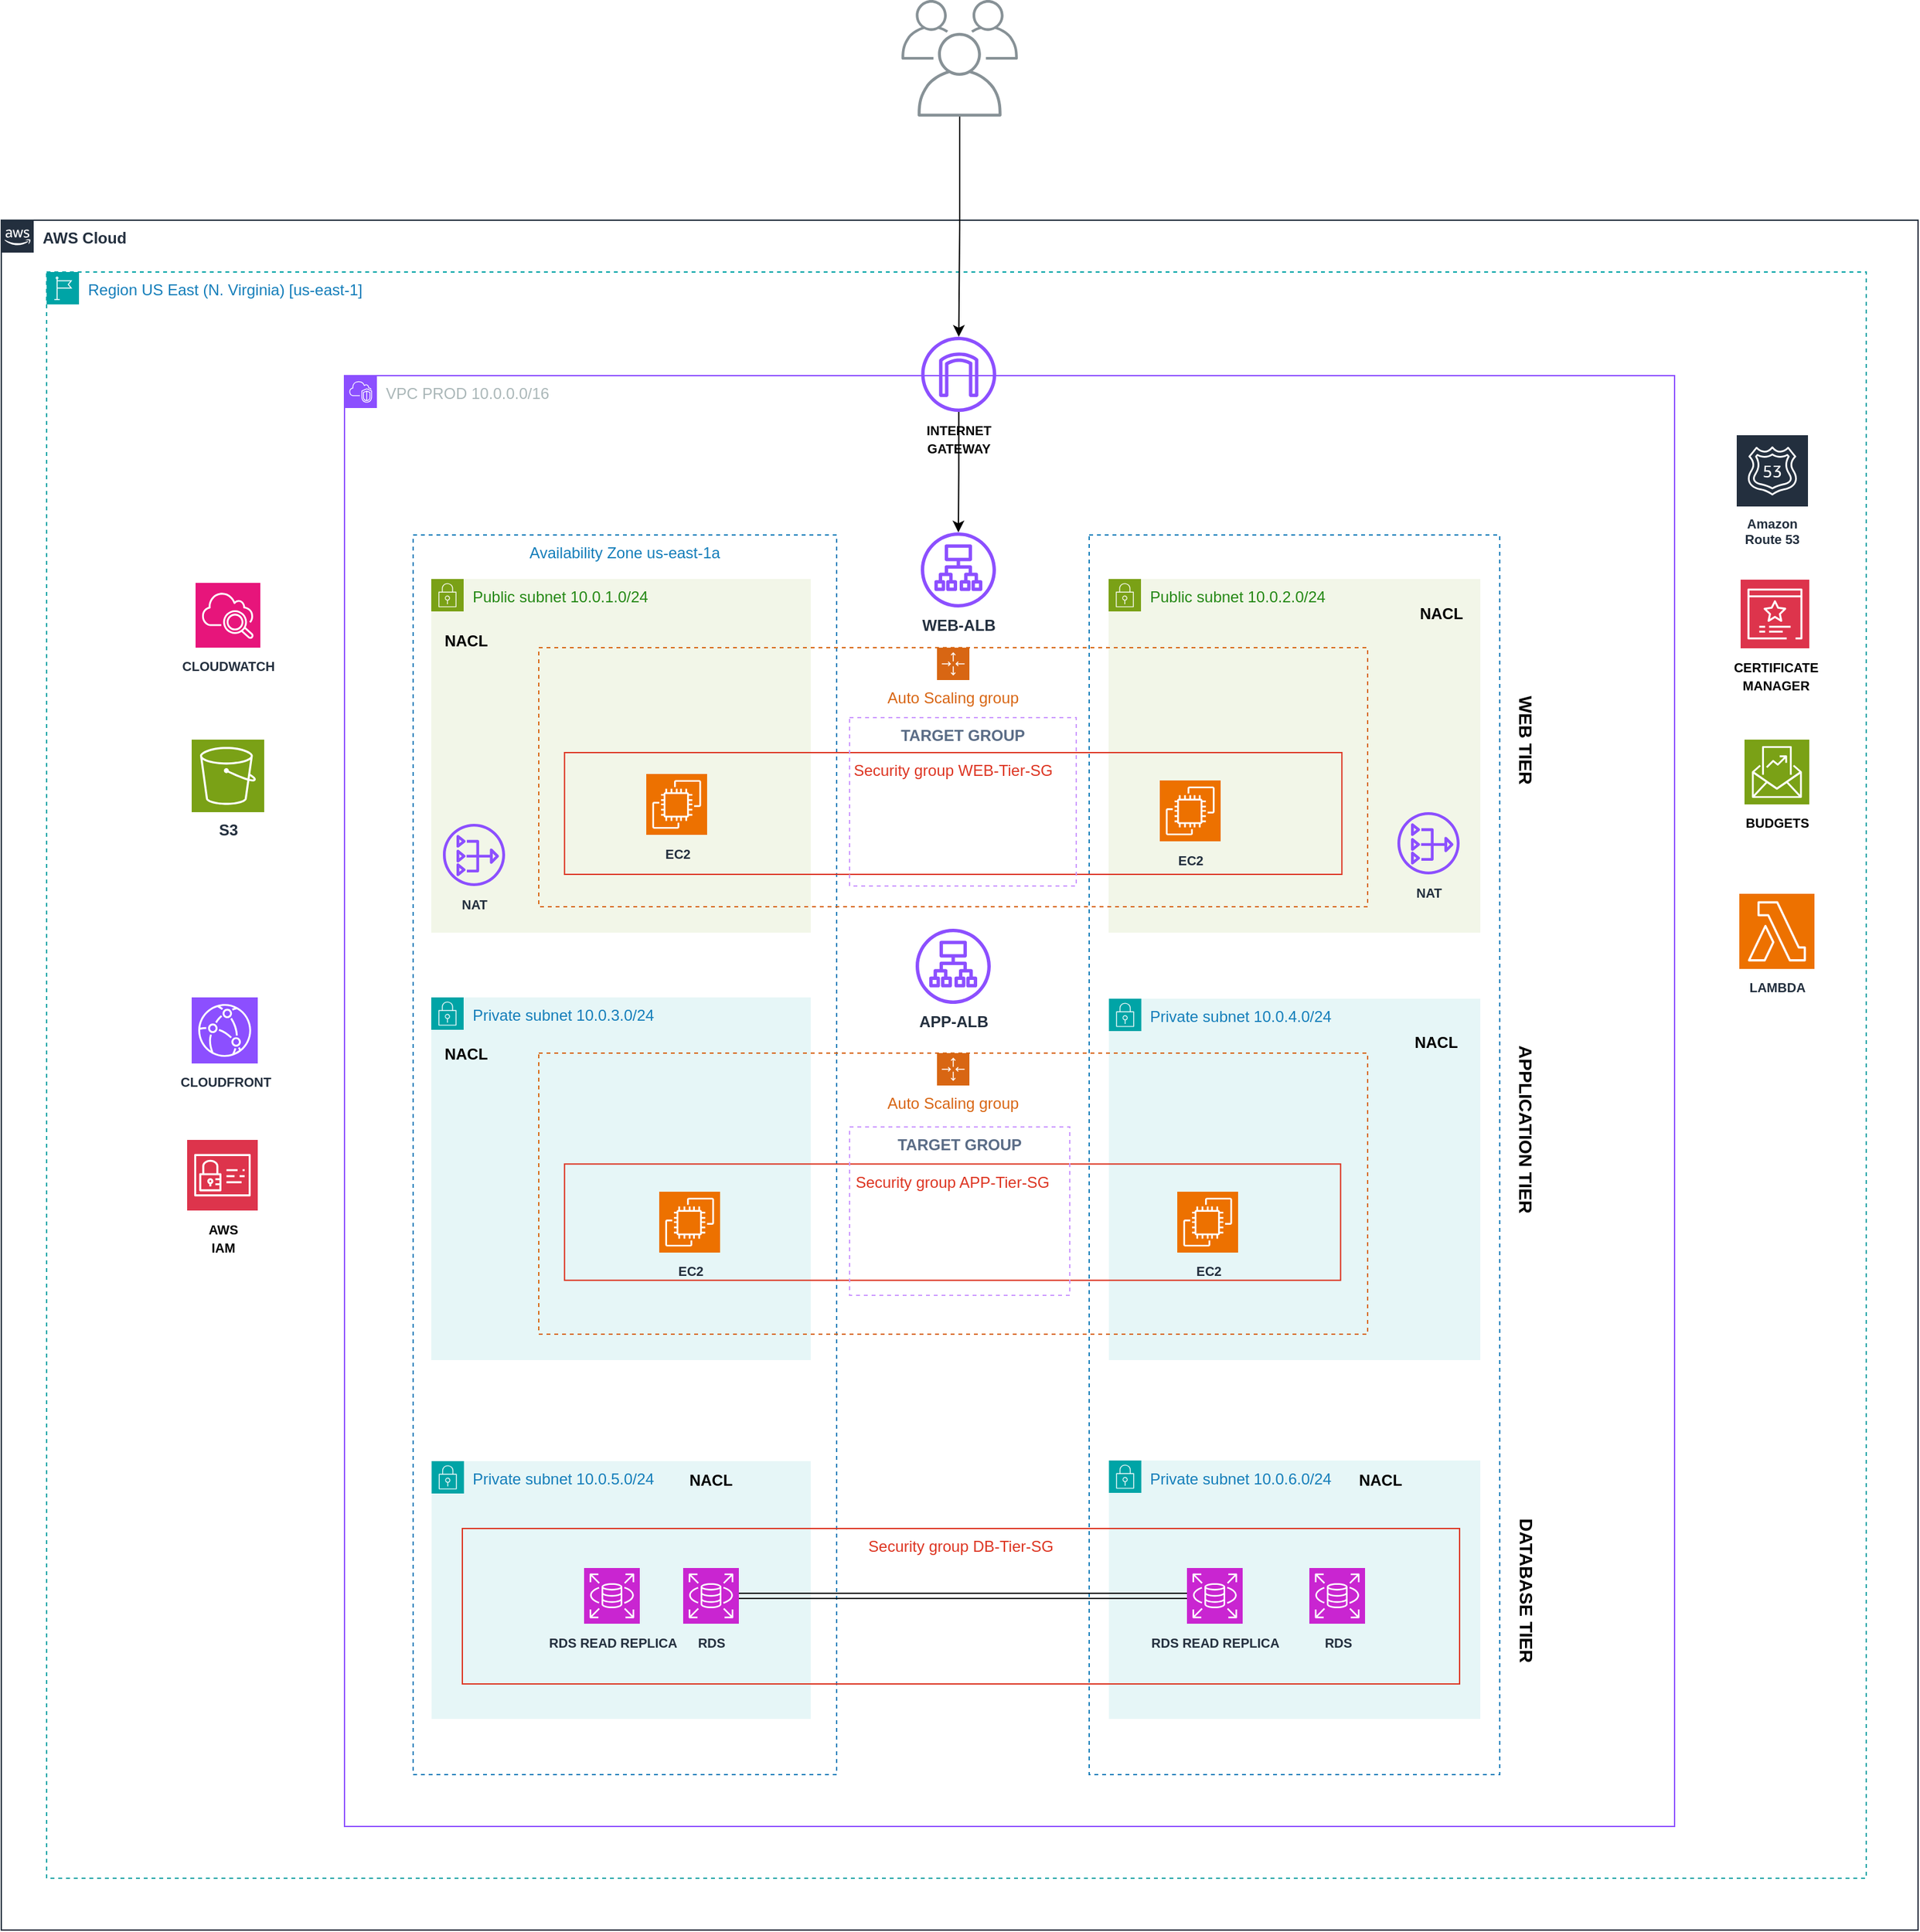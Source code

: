 <mxfile version="24.7.17">
  <diagram name="Página-1" id="zIrXhcPa_6RVVhEnYqjO">
    <mxGraphModel grid="1" page="1" gridSize="10" guides="1" tooltips="1" connect="1" arrows="1" fold="1" pageScale="1" pageWidth="827" pageHeight="1169" math="0" shadow="0">
      <root>
        <mxCell id="0" />
        <mxCell id="1" parent="0" />
        <mxCell id="IYdfTkO1_yGu84r4tvZo-28" value="AWS Cloud" style="points=[[0,0],[0.25,0],[0.5,0],[0.75,0],[1,0],[1,0.25],[1,0.5],[1,0.75],[1,1],[0.75,1],[0.5,1],[0.25,1],[0,1],[0,0.75],[0,0.5],[0,0.25]];outlineConnect=0;gradientColor=none;html=1;whiteSpace=wrap;fontSize=12;fontStyle=1;container=1;pointerEvents=0;collapsible=0;recursiveResize=0;shape=mxgraph.aws4.group;grIcon=mxgraph.aws4.group_aws_cloud_alt;strokeColor=#232F3E;fillColor=none;verticalAlign=top;align=left;spacingLeft=30;fontColor=#232F3E;dashed=0;" vertex="1" parent="1">
          <mxGeometry x="-1560" y="1410" width="1480" height="1320" as="geometry" />
        </mxCell>
        <mxCell id="IYdfTkO1_yGu84r4tvZo-29" value="Region US East (N. Virginia) [us-east-1]" style="points=[[0,0],[0.25,0],[0.5,0],[0.75,0],[1,0],[1,0.25],[1,0.5],[1,0.75],[1,1],[0.75,1],[0.5,1],[0.25,1],[0,1],[0,0.75],[0,0.5],[0,0.25]];outlineConnect=0;gradientColor=none;html=1;whiteSpace=wrap;fontSize=12;fontStyle=0;container=1;pointerEvents=0;collapsible=0;recursiveResize=0;shape=mxgraph.aws4.group;grIcon=mxgraph.aws4.group_region;strokeColor=#00A4A6;fillColor=none;verticalAlign=top;align=left;spacingLeft=30;fontColor=#147EBA;dashed=1;" vertex="1" parent="IYdfTkO1_yGu84r4tvZo-28">
          <mxGeometry x="35" y="40" width="1405" height="1240" as="geometry" />
        </mxCell>
        <mxCell id="IYdfTkO1_yGu84r4tvZo-30" value="VPC PROD 10.0.0.0/16" style="points=[[0,0],[0.25,0],[0.5,0],[0.75,0],[1,0],[1,0.25],[1,0.5],[1,0.75],[1,1],[0.75,1],[0.5,1],[0.25,1],[0,1],[0,0.75],[0,0.5],[0,0.25]];outlineConnect=0;gradientColor=none;html=1;whiteSpace=wrap;fontSize=12;fontStyle=0;container=1;pointerEvents=0;collapsible=0;recursiveResize=0;shape=mxgraph.aws4.group;grIcon=mxgraph.aws4.group_vpc2;strokeColor=#8C4FFF;fillColor=none;verticalAlign=top;align=left;spacingLeft=30;fontColor=#AAB7B8;dashed=0;" vertex="1" parent="IYdfTkO1_yGu84r4tvZo-29">
          <mxGeometry x="230" y="80" width="1027" height="1120" as="geometry" />
        </mxCell>
        <mxCell id="IYdfTkO1_yGu84r4tvZo-31" value="Availability Zone us-east-1a" style="fillColor=none;strokeColor=#147EBA;dashed=1;verticalAlign=top;fontStyle=0;fontColor=#147EBA;whiteSpace=wrap;html=1;" vertex="1" parent="IYdfTkO1_yGu84r4tvZo-30">
          <mxGeometry x="53" y="123" width="327" height="957" as="geometry" />
        </mxCell>
        <mxCell id="IYdfTkO1_yGu84r4tvZo-32" value="Public subnet 10.0.1.0/24" style="points=[[0,0],[0.25,0],[0.5,0],[0.75,0],[1,0],[1,0.25],[1,0.5],[1,0.75],[1,1],[0.75,1],[0.5,1],[0.25,1],[0,1],[0,0.75],[0,0.5],[0,0.25]];outlineConnect=0;gradientColor=none;html=1;whiteSpace=wrap;fontSize=12;fontStyle=0;container=1;pointerEvents=0;collapsible=0;recursiveResize=0;shape=mxgraph.aws4.group;grIcon=mxgraph.aws4.group_security_group;grStroke=0;strokeColor=#7AA116;fillColor=#F2F6E8;verticalAlign=top;align=left;spacingLeft=30;fontColor=#248814;dashed=0;" vertex="1" parent="IYdfTkO1_yGu84r4tvZo-30">
          <mxGeometry x="67" y="157" width="293" height="273" as="geometry" />
        </mxCell>
        <mxCell id="IYdfTkO1_yGu84r4tvZo-36" value="Private subnet 10.0.3.0/24" style="points=[[0,0],[0.25,0],[0.5,0],[0.75,0],[1,0],[1,0.25],[1,0.5],[1,0.75],[1,1],[0.75,1],[0.5,1],[0.25,1],[0,1],[0,0.75],[0,0.5],[0,0.25]];outlineConnect=0;gradientColor=none;html=1;whiteSpace=wrap;fontSize=12;fontStyle=0;container=1;pointerEvents=0;collapsible=0;recursiveResize=0;shape=mxgraph.aws4.group;grIcon=mxgraph.aws4.group_security_group;grStroke=0;strokeColor=#00A4A6;fillColor=#E6F6F7;verticalAlign=top;align=left;spacingLeft=30;fontColor=#147EBA;dashed=0;" vertex="1" parent="IYdfTkO1_yGu84r4tvZo-30">
          <mxGeometry x="67" y="480" width="293" height="280" as="geometry" />
        </mxCell>
        <mxCell id="IYdfTkO1_yGu84r4tvZo-47" value="Private subnet 10.0.5.0/24" style="points=[[0,0],[0.25,0],[0.5,0],[0.75,0],[1,0],[1,0.25],[1,0.5],[1,0.75],[1,1],[0.75,1],[0.5,1],[0.25,1],[0,1],[0,0.75],[0,0.5],[0,0.25]];outlineConnect=0;gradientColor=none;html=1;whiteSpace=wrap;fontSize=12;fontStyle=0;container=1;pointerEvents=0;collapsible=0;recursiveResize=0;shape=mxgraph.aws4.group;grIcon=mxgraph.aws4.group_security_group;grStroke=0;strokeColor=#00A4A6;fillColor=#E6F6F7;verticalAlign=top;align=left;spacingLeft=30;fontColor=#147EBA;dashed=0;" vertex="1" parent="IYdfTkO1_yGu84r4tvZo-30">
          <mxGeometry x="67.25" y="838" width="292.75" height="199" as="geometry" />
        </mxCell>
        <mxCell id="IYdfTkO1_yGu84r4tvZo-48" value="&lt;b&gt;&lt;font style=&quot;font-size: 10px;&quot;&gt;RDS&lt;/font&gt;&lt;/b&gt;" style="sketch=0;points=[[0,0,0],[0.25,0,0],[0.5,0,0],[0.75,0,0],[1,0,0],[0,1,0],[0.25,1,0],[0.5,1,0],[0.75,1,0],[1,1,0],[0,0.25,0],[0,0.5,0],[0,0.75,0],[1,0.25,0],[1,0.5,0],[1,0.75,0]];outlineConnect=0;fontColor=#232F3E;fillColor=#C925D1;strokeColor=#ffffff;dashed=0;verticalLabelPosition=bottom;verticalAlign=top;align=center;html=1;fontSize=12;fontStyle=0;aspect=fixed;shape=mxgraph.aws4.resourceIcon;resIcon=mxgraph.aws4.rds;" vertex="1" parent="IYdfTkO1_yGu84r4tvZo-47">
          <mxGeometry x="194.25" y="82.5" width="43" height="43" as="geometry" />
        </mxCell>
        <mxCell id="IYdfTkO1_yGu84r4tvZo-66" value="&lt;span style=&quot;color: rgba(0, 0, 0, 0); font-family: monospace; font-size: 0px; text-align: start; text-wrap: nowrap;&quot;&gt;%3CmxGraphModel%3E%3Croot%3E%3CmxCell%20id%3D%220%22%2F%3E%3CmxCell%20id%3D%221%22%20parent%3D%220%22%2F%3E%3CmxCell%20id%3D%222%22%20value%3D%22%26lt%3Bb%26gt%3B%26lt%3Bfont%20style%3D%26quot%3Bfont-size%3A%2010px%3B%26quot%3B%26gt%3BEC2%26lt%3B%2Ffont%26gt%3B%26lt%3B%2Fb%26gt%3B%22%20style%3D%22sketch%3D0%3Bpoints%3D%5B%5B0%2C0%2C0%5D%2C%5B0.25%2C0%2C0%5D%2C%5B0.5%2C0%2C0%5D%2C%5B0.75%2C0%2C0%5D%2C%5B1%2C0%2C0%5D%2C%5B0%2C1%2C0%5D%2C%5B0.25%2C1%2C0%5D%2C%5B0.5%2C1%2C0%5D%2C%5B0.75%2C1%2C0%5D%2C%5B1%2C1%2C0%5D%2C%5B0%2C0.25%2C0%5D%2C%5B0%2C0.5%2C0%5D%2C%5B0%2C0.75%2C0%5D%2C%5B1%2C0.25%2C0%5D%2C%5B1%2C0.5%2C0%5D%2C%5B1%2C0.75%2C0%5D%5D%3BoutlineConnect%3D0%3BfontColor%3D%23232F3E%3BfillColor%3D%23ED7100%3BstrokeColor%3D%23ffffff%3Bdashed%3D0%3BverticalLabelPosition%3Dbottom%3BverticalAlign%3Dtop%3Balign%3Dcenter%3Bhtml%3D1%3BfontSize%3D12%3BfontStyle%3D0%3Baspect%3Dfixed%3Bshape%3Dmxgraph.aws4.resourceIcon%3BresIcon%3Dmxgraph.aws4.ec2%3B%22%20vertex%3D%221%22%20parent%3D%221%22%3E%3CmxGeometry%20x%3D%22-1090%22%20y%3D%221915.5%22%20width%3D%2247%22%20height%3D%2247%22%20as%3D%22geometry%22%2F%3E%3C%2FmxCell%3E%3C%2Froot%3E%3C%2FmxGraphModel%3E&lt;/span&gt;" style="fillColor=none;strokeColor=#147EBA;dashed=1;verticalAlign=top;fontStyle=0;fontColor=#147EBA;whiteSpace=wrap;html=1;" vertex="1" parent="IYdfTkO1_yGu84r4tvZo-30">
          <mxGeometry x="575" y="123" width="317" height="957" as="geometry" />
        </mxCell>
        <mxCell id="IYdfTkO1_yGu84r4tvZo-68" value="Public subnet 10.0.2.0/24" style="points=[[0,0],[0.25,0],[0.5,0],[0.75,0],[1,0],[1,0.25],[1,0.5],[1,0.75],[1,1],[0.75,1],[0.5,1],[0.25,1],[0,1],[0,0.75],[0,0.5],[0,0.25]];outlineConnect=0;gradientColor=none;html=1;whiteSpace=wrap;fontSize=12;fontStyle=0;container=1;pointerEvents=0;collapsible=0;recursiveResize=0;shape=mxgraph.aws4.group;grIcon=mxgraph.aws4.group_security_group;grStroke=0;strokeColor=#7AA116;fillColor=#F2F6E8;verticalAlign=top;align=left;spacingLeft=30;fontColor=#248814;dashed=0;" vertex="1" parent="IYdfTkO1_yGu84r4tvZo-30">
          <mxGeometry x="590" y="157" width="287" height="273" as="geometry" />
        </mxCell>
        <mxCell id="IYdfTkO1_yGu84r4tvZo-83" value="&lt;b&gt;&lt;font style=&quot;font-size: 10px;&quot;&gt;EC2&lt;/font&gt;&lt;/b&gt;" style="sketch=0;points=[[0,0,0],[0.25,0,0],[0.5,0,0],[0.75,0,0],[1,0,0],[0,1,0],[0.25,1,0],[0.5,1,0],[0.75,1,0],[1,1,0],[0,0.25,0],[0,0.5,0],[0,0.75,0],[1,0.25,0],[1,0.5,0],[1,0.75,0]];outlineConnect=0;fontColor=#232F3E;fillColor=#ED7100;strokeColor=#ffffff;dashed=0;verticalLabelPosition=bottom;verticalAlign=top;align=center;html=1;fontSize=12;fontStyle=0;aspect=fixed;shape=mxgraph.aws4.resourceIcon;resIcon=mxgraph.aws4.ec2;" vertex="1" parent="IYdfTkO1_yGu84r4tvZo-68">
          <mxGeometry x="39.5" y="155.5" width="47" height="47" as="geometry" />
        </mxCell>
        <mxCell id="IYdfTkO1_yGu84r4tvZo-85" value="Amazon Route 53" style="sketch=0;outlineConnect=0;fontColor=#232F3E;gradientColor=none;strokeColor=#ffffff;fillColor=#232F3E;dashed=0;verticalLabelPosition=middle;verticalAlign=bottom;align=center;html=1;whiteSpace=wrap;fontSize=10;fontStyle=1;spacing=3;shape=mxgraph.aws4.productIcon;prIcon=mxgraph.aws4.route_53;" vertex="1" parent="IYdfTkO1_yGu84r4tvZo-30">
          <mxGeometry x="1074" y="45" width="57" height="91" as="geometry" />
        </mxCell>
        <mxCell id="IYdfTkO1_yGu84r4tvZo-90" value="&lt;b style=&quot;color: rgb(0, 0, 0); font-size: 10px; text-wrap: wrap;&quot;&gt;CERTIFICATE MANAGER&lt;/b&gt;" style="sketch=0;points=[[0,0,0],[0.25,0,0],[0.5,0,0],[0.75,0,0],[1,0,0],[0,1,0],[0.25,1,0],[0.5,1,0],[0.75,1,0],[1,1,0],[0,0.25,0],[0,0.5,0],[0,0.75,0],[1,0.25,0],[1,0.5,0],[1,0.75,0]];outlineConnect=0;fontColor=#232F3E;fillColor=#DD344C;strokeColor=#ffffff;dashed=0;verticalLabelPosition=bottom;verticalAlign=top;align=center;html=1;fontSize=12;fontStyle=0;aspect=fixed;shape=mxgraph.aws4.resourceIcon;resIcon=mxgraph.aws4.certificate_manager_3;" vertex="1" parent="IYdfTkO1_yGu84r4tvZo-30">
          <mxGeometry x="1078" y="157.5" width="53" height="53" as="geometry" />
        </mxCell>
        <mxCell id="IYdfTkO1_yGu84r4tvZo-92" value="Private subnet 10.0.4.0/24" style="points=[[0,0],[0.25,0],[0.5,0],[0.75,0],[1,0],[1,0.25],[1,0.5],[1,0.75],[1,1],[0.75,1],[0.5,1],[0.25,1],[0,1],[0,0.75],[0,0.5],[0,0.25]];outlineConnect=0;gradientColor=none;html=1;whiteSpace=wrap;fontSize=12;fontStyle=0;container=1;pointerEvents=0;collapsible=0;recursiveResize=0;shape=mxgraph.aws4.group;grIcon=mxgraph.aws4.group_security_group;grStroke=0;strokeColor=#00A4A6;fillColor=#E6F6F7;verticalAlign=top;align=left;spacingLeft=30;fontColor=#147EBA;dashed=0;" vertex="1" parent="IYdfTkO1_yGu84r4tvZo-30">
          <mxGeometry x="590.25" y="481" width="286.75" height="279" as="geometry" />
        </mxCell>
        <mxCell id="IYdfTkO1_yGu84r4tvZo-95" value="Private subnet 10.0.6.0/24" style="points=[[0,0],[0.25,0],[0.5,0],[0.75,0],[1,0],[1,0.25],[1,0.5],[1,0.75],[1,1],[0.75,1],[0.5,1],[0.25,1],[0,1],[0,0.75],[0,0.5],[0,0.25]];outlineConnect=0;gradientColor=none;html=1;whiteSpace=wrap;fontSize=12;fontStyle=0;container=1;pointerEvents=0;collapsible=0;recursiveResize=0;shape=mxgraph.aws4.group;grIcon=mxgraph.aws4.group_security_group;grStroke=0;strokeColor=#00A4A6;fillColor=#E6F6F7;verticalAlign=top;align=left;spacingLeft=30;fontColor=#147EBA;dashed=0;" vertex="1" parent="IYdfTkO1_yGu84r4tvZo-30">
          <mxGeometry x="590.25" y="837.5" width="286.75" height="199.5" as="geometry" />
        </mxCell>
        <mxCell id="IYdfTkO1_yGu84r4tvZo-128" value="&lt;b&gt;&lt;font style=&quot;font-size: 10px;&quot;&gt;RDS&lt;/font&gt;&lt;/b&gt;" style="sketch=0;points=[[0,0,0],[0.25,0,0],[0.5,0,0],[0.75,0,0],[1,0,0],[0,1,0],[0.25,1,0],[0.5,1,0],[0.75,1,0],[1,1,0],[0,0.25,0],[0,0.5,0],[0,0.75,0],[1,0.25,0],[1,0.5,0],[1,0.75,0]];outlineConnect=0;fontColor=#232F3E;fillColor=#C925D1;strokeColor=#ffffff;dashed=0;verticalLabelPosition=bottom;verticalAlign=top;align=center;html=1;fontSize=12;fontStyle=0;aspect=fixed;shape=mxgraph.aws4.resourceIcon;resIcon=mxgraph.aws4.rds;" vertex="1" parent="IYdfTkO1_yGu84r4tvZo-95">
          <mxGeometry x="154.75" y="83" width="43" height="43" as="geometry" />
        </mxCell>
        <mxCell id="IYdfTkO1_yGu84r4tvZo-96" value="&lt;b&gt;&lt;font style=&quot;font-size: 10px;&quot;&gt;RDS READ REPLICA&lt;/font&gt;&lt;/b&gt;" style="sketch=0;points=[[0,0,0],[0.25,0,0],[0.5,0,0],[0.75,0,0],[1,0,0],[0,1,0],[0.25,1,0],[0.5,1,0],[0.75,1,0],[1,1,0],[0,0.25,0],[0,0.5,0],[0,0.75,0],[1,0.25,0],[1,0.5,0],[1,0.75,0]];outlineConnect=0;fontColor=#232F3E;fillColor=#C925D1;strokeColor=#ffffff;dashed=0;verticalLabelPosition=bottom;verticalAlign=top;align=center;html=1;fontSize=12;fontStyle=0;aspect=fixed;shape=mxgraph.aws4.resourceIcon;resIcon=mxgraph.aws4.rds;" vertex="1" parent="IYdfTkO1_yGu84r4tvZo-95">
          <mxGeometry x="60.25" y="83" width="43" height="43" as="geometry" />
        </mxCell>
        <mxCell id="IYdfTkO1_yGu84r4tvZo-50" value="&lt;b&gt;&lt;font style=&quot;font-size: 10px;&quot;&gt;EC2&lt;/font&gt;&lt;/b&gt;" style="sketch=0;points=[[0,0,0],[0.25,0,0],[0.5,0,0],[0.75,0,0],[1,0,0],[0,1,0],[0.25,1,0],[0.5,1,0],[0.75,1,0],[1,1,0],[0,0.25,0],[0,0.5,0],[0,0.75,0],[1,0.25,0],[1,0.5,0],[1,0.75,0]];outlineConnect=0;fontColor=#232F3E;fillColor=#ED7100;strokeColor=#ffffff;dashed=0;verticalLabelPosition=bottom;verticalAlign=top;align=center;html=1;fontSize=12;fontStyle=0;aspect=fixed;shape=mxgraph.aws4.resourceIcon;resIcon=mxgraph.aws4.ec2;" vertex="1" parent="IYdfTkO1_yGu84r4tvZo-30">
          <mxGeometry x="233" y="307.5" width="47" height="47" as="geometry" />
        </mxCell>
        <mxCell id="IYdfTkO1_yGu84r4tvZo-100" value="Auto Scaling group" style="points=[[0,0],[0.25,0],[0.5,0],[0.75,0],[1,0],[1,0.25],[1,0.5],[1,0.75],[1,1],[0.75,1],[0.5,1],[0.25,1],[0,1],[0,0.75],[0,0.5],[0,0.25]];outlineConnect=0;gradientColor=none;html=1;whiteSpace=wrap;fontSize=12;fontStyle=0;container=1;pointerEvents=0;collapsible=0;recursiveResize=0;shape=mxgraph.aws4.groupCenter;grIcon=mxgraph.aws4.group_auto_scaling_group;grStroke=1;strokeColor=#D86613;fillColor=none;verticalAlign=top;align=center;fontColor=#D86613;dashed=1;spacingTop=25;" vertex="1" parent="IYdfTkO1_yGu84r4tvZo-30">
          <mxGeometry x="150" y="210" width="640" height="200" as="geometry" />
        </mxCell>
        <mxCell id="IYdfTkO1_yGu84r4tvZo-101" value="&lt;b&gt;&lt;font style=&quot;font-size: 14px;&quot;&gt;WEB TIER&lt;/font&gt;&lt;/b&gt;" style="text;html=1;align=center;verticalAlign=middle;whiteSpace=wrap;rounded=0;rotation=90;" vertex="1" parent="IYdfTkO1_yGu84r4tvZo-30">
          <mxGeometry x="855" y="264" width="115" height="35" as="geometry" />
        </mxCell>
        <mxCell id="IYdfTkO1_yGu84r4tvZo-102" value="&lt;span style=&quot;font-size: 14px;&quot;&gt;&lt;b&gt;APPLICATION TIER&lt;/b&gt;&lt;/span&gt;" style="text;html=1;align=center;verticalAlign=middle;whiteSpace=wrap;rounded=0;rotation=90;" vertex="1" parent="IYdfTkO1_yGu84r4tvZo-30">
          <mxGeometry x="837.5" y="564" width="150" height="35" as="geometry" />
        </mxCell>
        <mxCell id="IYdfTkO1_yGu84r4tvZo-103" value="&lt;span style=&quot;font-size: 14px;&quot;&gt;&lt;b&gt;DATABASE TIER&lt;/b&gt;&lt;/span&gt;" style="text;html=1;align=center;verticalAlign=middle;whiteSpace=wrap;rounded=0;rotation=90;" vertex="1" parent="IYdfTkO1_yGu84r4tvZo-30">
          <mxGeometry x="855" y="920.5" width="115" height="35" as="geometry" />
        </mxCell>
        <mxCell id="IYdfTkO1_yGu84r4tvZo-93" value="&lt;b&gt;&lt;font style=&quot;font-size: 10px;&quot;&gt;EC2&lt;/font&gt;&lt;/b&gt;" style="sketch=0;points=[[0,0,0],[0.25,0,0],[0.5,0,0],[0.75,0,0],[1,0,0],[0,1,0],[0.25,1,0],[0.5,1,0],[0.75,1,0],[1,1,0],[0,0.25,0],[0,0.5,0],[0,0.75,0],[1,0.25,0],[1,0.5,0],[1,0.75,0]];outlineConnect=0;fontColor=#232F3E;fillColor=#ED7100;strokeColor=#ffffff;dashed=0;verticalLabelPosition=bottom;verticalAlign=top;align=center;html=1;fontSize=12;fontStyle=0;aspect=fixed;shape=mxgraph.aws4.resourceIcon;resIcon=mxgraph.aws4.ec2;" vertex="1" parent="IYdfTkO1_yGu84r4tvZo-30">
          <mxGeometry x="643" y="630" width="47" height="47" as="geometry" />
        </mxCell>
        <mxCell id="IYdfTkO1_yGu84r4tvZo-112" style="edgeStyle=orthogonalEdgeStyle;rounded=0;orthogonalLoop=1;jettySize=auto;html=1;exitX=1;exitY=0.5;exitDx=0;exitDy=0;exitPerimeter=0;entryX=0;entryY=0.5;entryDx=0;entryDy=0;entryPerimeter=0;shape=link;" edge="1" parent="IYdfTkO1_yGu84r4tvZo-30" source="IYdfTkO1_yGu84r4tvZo-48" target="IYdfTkO1_yGu84r4tvZo-96">
          <mxGeometry relative="1" as="geometry" />
        </mxCell>
        <mxCell id="IYdfTkO1_yGu84r4tvZo-115" value="&lt;b&gt;NACL&lt;/b&gt;" style="text;html=1;align=center;verticalAlign=middle;whiteSpace=wrap;rounded=0;" vertex="1" parent="IYdfTkO1_yGu84r4tvZo-30">
          <mxGeometry x="64" y="190" width="60" height="30" as="geometry" />
        </mxCell>
        <mxCell id="IYdfTkO1_yGu84r4tvZo-113" value="&lt;b&gt;NACL&lt;/b&gt;" style="text;html=1;align=center;verticalAlign=middle;whiteSpace=wrap;rounded=0;" vertex="1" parent="IYdfTkO1_yGu84r4tvZo-30">
          <mxGeometry x="817" y="169" width="60" height="30" as="geometry" />
        </mxCell>
        <mxCell id="IYdfTkO1_yGu84r4tvZo-114" value="&lt;b&gt;NACL&lt;/b&gt;" style="text;html=1;align=center;verticalAlign=middle;whiteSpace=wrap;rounded=0;" vertex="1" parent="IYdfTkO1_yGu84r4tvZo-30">
          <mxGeometry x="64" y="509.25" width="60" height="30" as="geometry" />
        </mxCell>
        <mxCell id="IYdfTkO1_yGu84r4tvZo-116" value="&lt;b&gt;NACL&lt;/b&gt;" style="text;html=1;align=center;verticalAlign=middle;whiteSpace=wrap;rounded=0;" vertex="1" parent="IYdfTkO1_yGu84r4tvZo-30">
          <mxGeometry x="813" y="500" width="60" height="30" as="geometry" />
        </mxCell>
        <mxCell id="IYdfTkO1_yGu84r4tvZo-118" value="&lt;b&gt;NACL&lt;/b&gt;" style="text;html=1;align=center;verticalAlign=middle;whiteSpace=wrap;rounded=0;" vertex="1" parent="IYdfTkO1_yGu84r4tvZo-30">
          <mxGeometry x="253" y="838" width="60" height="30" as="geometry" />
        </mxCell>
        <mxCell id="IYdfTkO1_yGu84r4tvZo-117" value="&lt;b&gt;NACL&lt;/b&gt;" style="text;html=1;align=center;verticalAlign=middle;whiteSpace=wrap;rounded=0;" vertex="1" parent="IYdfTkO1_yGu84r4tvZo-30">
          <mxGeometry x="770" y="837.5" width="60" height="30" as="geometry" />
        </mxCell>
        <mxCell id="IYdfTkO1_yGu84r4tvZo-119" value="&lt;b&gt;&lt;font style=&quot;font-size: 10px;&quot;&gt;NAT&lt;/font&gt;&lt;/b&gt;" style="sketch=0;outlineConnect=0;fontColor=#232F3E;gradientColor=none;fillColor=#8C4FFF;strokeColor=none;dashed=0;verticalLabelPosition=bottom;verticalAlign=top;align=center;html=1;fontSize=12;fontStyle=0;aspect=fixed;pointerEvents=1;shape=mxgraph.aws4.nat_gateway;" vertex="1" parent="IYdfTkO1_yGu84r4tvZo-30">
          <mxGeometry x="76" y="346" width="48" height="48" as="geometry" />
        </mxCell>
        <mxCell id="IYdfTkO1_yGu84r4tvZo-120" value="&lt;b&gt;&lt;font style=&quot;font-size: 10px;&quot;&gt;NAT&lt;/font&gt;&lt;/b&gt;" style="sketch=0;outlineConnect=0;fontColor=#232F3E;gradientColor=none;fillColor=#8C4FFF;strokeColor=none;dashed=0;verticalLabelPosition=bottom;verticalAlign=top;align=center;html=1;fontSize=12;fontStyle=0;aspect=fixed;pointerEvents=1;shape=mxgraph.aws4.nat_gateway;" vertex="1" parent="IYdfTkO1_yGu84r4tvZo-30">
          <mxGeometry x="813" y="337" width="48" height="48" as="geometry" />
        </mxCell>
        <mxCell id="IYdfTkO1_yGu84r4tvZo-104" value="Security group WEB-Tier-SG" style="fillColor=none;strokeColor=#DD3522;verticalAlign=top;fontStyle=0;fontColor=#DD3522;whiteSpace=wrap;html=1;" vertex="1" parent="IYdfTkO1_yGu84r4tvZo-30">
          <mxGeometry x="169.88" y="291" width="600.25" height="94" as="geometry" />
        </mxCell>
        <mxCell id="IYdfTkO1_yGu84r4tvZo-121" value="&lt;b&gt;TARGET GROUP&lt;/b&gt;" style="fillColor=none;strokeColor=#CC99FF;dashed=1;verticalAlign=top;fontStyle=0;fontColor=#5A6C86;whiteSpace=wrap;html=1;" vertex="1" parent="IYdfTkO1_yGu84r4tvZo-30">
          <mxGeometry x="390" y="264" width="175" height="130" as="geometry" />
        </mxCell>
        <mxCell id="IYdfTkO1_yGu84r4tvZo-52" value="&lt;b&gt;&lt;font style=&quot;font-size: 10px;&quot;&gt;EC2&lt;/font&gt;&lt;/b&gt;" style="sketch=0;points=[[0,0,0],[0.25,0,0],[0.5,0,0],[0.75,0,0],[1,0,0],[0,1,0],[0.25,1,0],[0.5,1,0],[0.75,1,0],[1,1,0],[0,0.25,0],[0,0.5,0],[0,0.75,0],[1,0.25,0],[1,0.5,0],[1,0.75,0]];outlineConnect=0;fontColor=#232F3E;fillColor=#ED7100;strokeColor=#ffffff;dashed=0;verticalLabelPosition=bottom;verticalAlign=top;align=center;html=1;fontSize=12;fontStyle=0;aspect=fixed;shape=mxgraph.aws4.resourceIcon;resIcon=mxgraph.aws4.ec2;" vertex="1" parent="IYdfTkO1_yGu84r4tvZo-30">
          <mxGeometry x="243" y="630" width="47" height="47" as="geometry" />
        </mxCell>
        <mxCell id="IYdfTkO1_yGu84r4tvZo-99" value="Security group APP-Tier-SG" style="fillColor=none;strokeColor=#DD3522;verticalAlign=top;fontStyle=0;fontColor=#DD3522;whiteSpace=wrap;html=1;" vertex="1" parent="IYdfTkO1_yGu84r4tvZo-30">
          <mxGeometry x="169.88" y="608.63" width="599.25" height="89.75" as="geometry" />
        </mxCell>
        <mxCell id="IYdfTkO1_yGu84r4tvZo-122" value="&lt;b&gt;TARGET GROUP&lt;/b&gt;" style="fillColor=none;strokeColor=#CC99FF;dashed=1;verticalAlign=top;fontStyle=0;fontColor=#5A6C86;whiteSpace=wrap;html=1;" vertex="1" parent="IYdfTkO1_yGu84r4tvZo-30">
          <mxGeometry x="390" y="580" width="170" height="130" as="geometry" />
        </mxCell>
        <mxCell id="IYdfTkO1_yGu84r4tvZo-105" value="Auto Scaling group" style="points=[[0,0],[0.25,0],[0.5,0],[0.75,0],[1,0],[1,0.25],[1,0.5],[1,0.75],[1,1],[0.75,1],[0.5,1],[0.25,1],[0,1],[0,0.75],[0,0.5],[0,0.25]];outlineConnect=0;gradientColor=none;html=1;whiteSpace=wrap;fontSize=12;fontStyle=0;container=1;pointerEvents=0;collapsible=0;recursiveResize=0;shape=mxgraph.aws4.groupCenter;grIcon=mxgraph.aws4.group_auto_scaling_group;grStroke=1;strokeColor=#D86613;fillColor=none;verticalAlign=top;align=center;fontColor=#D86613;dashed=1;spacingTop=25;" vertex="1" parent="IYdfTkO1_yGu84r4tvZo-30">
          <mxGeometry x="150" y="523" width="640" height="217" as="geometry" />
        </mxCell>
        <mxCell id="IYdfTkO1_yGu84r4tvZo-125" value="&lt;b&gt;WEB-ALB&lt;/b&gt;" style="sketch=0;outlineConnect=0;fontColor=#232F3E;gradientColor=none;fillColor=#8C4FFF;strokeColor=none;dashed=0;verticalLabelPosition=bottom;verticalAlign=top;align=center;html=1;fontSize=12;fontStyle=0;aspect=fixed;pointerEvents=1;shape=mxgraph.aws4.application_load_balancer;" vertex="1" parent="IYdfTkO1_yGu84r4tvZo-30">
          <mxGeometry x="445" y="121" width="58" height="58" as="geometry" />
        </mxCell>
        <mxCell id="IYdfTkO1_yGu84r4tvZo-126" value="&lt;b&gt;APP-ALB&lt;/b&gt;" style="sketch=0;outlineConnect=0;fontColor=#232F3E;gradientColor=none;fillColor=#8C4FFF;strokeColor=none;dashed=0;verticalLabelPosition=bottom;verticalAlign=top;align=center;html=1;fontSize=12;fontStyle=0;aspect=fixed;pointerEvents=1;shape=mxgraph.aws4.application_load_balancer;" vertex="1" parent="IYdfTkO1_yGu84r4tvZo-30">
          <mxGeometry x="441" y="427" width="58" height="58" as="geometry" />
        </mxCell>
        <mxCell id="IYdfTkO1_yGu84r4tvZo-127" value="&lt;b&gt;&lt;font style=&quot;font-size: 10px;&quot;&gt;RDS READ REPLICA&lt;/font&gt;&lt;/b&gt;" style="sketch=0;points=[[0,0,0],[0.25,0,0],[0.5,0,0],[0.75,0,0],[1,0,0],[0,1,0],[0.25,1,0],[0.5,1,0],[0.75,1,0],[1,1,0],[0,0.25,0],[0,0.5,0],[0,0.75,0],[1,0.25,0],[1,0.5,0],[1,0.75,0]];outlineConnect=0;fontColor=#232F3E;fillColor=#C925D1;strokeColor=#ffffff;dashed=0;verticalLabelPosition=bottom;verticalAlign=top;align=center;html=1;fontSize=12;fontStyle=0;aspect=fixed;shape=mxgraph.aws4.resourceIcon;resIcon=mxgraph.aws4.rds;" vertex="1" parent="IYdfTkO1_yGu84r4tvZo-30">
          <mxGeometry x="185" y="920.5" width="43" height="43" as="geometry" />
        </mxCell>
        <mxCell id="IYdfTkO1_yGu84r4tvZo-106" value="Security group DB-Tier-SG" style="fillColor=none;strokeColor=#DD3522;verticalAlign=top;fontStyle=0;fontColor=#DD3522;whiteSpace=wrap;html=1;" vertex="1" parent="IYdfTkO1_yGu84r4tvZo-30">
          <mxGeometry x="91" y="890" width="770" height="120" as="geometry" />
        </mxCell>
        <mxCell id="IYdfTkO1_yGu84r4tvZo-129" value="" style="edgeStyle=orthogonalEdgeStyle;rounded=0;orthogonalLoop=1;jettySize=auto;html=1;" edge="1" parent="IYdfTkO1_yGu84r4tvZo-29" source="IYdfTkO1_yGu84r4tvZo-124" target="IYdfTkO1_yGu84r4tvZo-125">
          <mxGeometry relative="1" as="geometry" />
        </mxCell>
        <mxCell id="IYdfTkO1_yGu84r4tvZo-124" value="&lt;b style=&quot;color: rgb(0, 0, 0); text-wrap: wrap; font-size: 10px;&quot;&gt;INTERNET GATEWAY&lt;/b&gt;" style="sketch=0;outlineConnect=0;fontColor=#232F3E;gradientColor=none;fillColor=#8C4FFF;strokeColor=none;dashed=0;verticalLabelPosition=bottom;verticalAlign=top;align=center;html=1;fontSize=12;fontStyle=0;aspect=fixed;pointerEvents=1;shape=mxgraph.aws4.internet_gateway;" vertex="1" parent="IYdfTkO1_yGu84r4tvZo-29">
          <mxGeometry x="675.25" y="50" width="58" height="58" as="geometry" />
        </mxCell>
        <mxCell id="IYdfTkO1_yGu84r4tvZo-98" value="&lt;b&gt;&lt;font style=&quot;font-size: 10px;&quot;&gt;CLOUDWATCH&lt;/font&gt;&lt;/b&gt;" style="sketch=0;points=[[0,0,0],[0.25,0,0],[0.5,0,0],[0.75,0,0],[1,0,0],[0,1,0],[0.25,1,0],[0.5,1,0],[0.75,1,0],[1,1,0],[0,0.25,0],[0,0.5,0],[0,0.75,0],[1,0.25,0],[1,0.5,0],[1,0.75,0]];points=[[0,0,0],[0.25,0,0],[0.5,0,0],[0.75,0,0],[1,0,0],[0,1,0],[0.25,1,0],[0.5,1,0],[0.75,1,0],[1,1,0],[0,0.25,0],[0,0.5,0],[0,0.75,0],[1,0.25,0],[1,0.5,0],[1,0.75,0]];outlineConnect=0;fontColor=#232F3E;fillColor=#E7157B;strokeColor=#ffffff;dashed=0;verticalLabelPosition=bottom;verticalAlign=top;align=center;html=1;fontSize=12;fontStyle=0;aspect=fixed;shape=mxgraph.aws4.resourceIcon;resIcon=mxgraph.aws4.cloudwatch_2;" vertex="1" parent="IYdfTkO1_yGu84r4tvZo-29">
          <mxGeometry x="115" y="240" width="50" height="50" as="geometry" />
        </mxCell>
        <mxCell id="IYdfTkO1_yGu84r4tvZo-86" value="&lt;b&gt;S3&lt;/b&gt;" style="sketch=0;points=[[0,0,0],[0.25,0,0],[0.5,0,0],[0.75,0,0],[1,0,0],[0,1,0],[0.25,1,0],[0.5,1,0],[0.75,1,0],[1,1,0],[0,0.25,0],[0,0.5,0],[0,0.75,0],[1,0.25,0],[1,0.5,0],[1,0.75,0]];outlineConnect=0;fontColor=#232F3E;fillColor=#7AA116;strokeColor=#ffffff;dashed=0;verticalLabelPosition=bottom;verticalAlign=top;align=center;html=1;fontSize=12;fontStyle=0;aspect=fixed;shape=mxgraph.aws4.resourceIcon;resIcon=mxgraph.aws4.s3;" vertex="1" parent="IYdfTkO1_yGu84r4tvZo-29">
          <mxGeometry x="112" y="361" width="56" height="56" as="geometry" />
        </mxCell>
        <mxCell id="IYdfTkO1_yGu84r4tvZo-89" value="&lt;b&gt;&lt;font style=&quot;font-size: 10px;&quot;&gt;CLOUDFRONT&lt;/font&gt;&lt;/b&gt;" style="sketch=0;points=[[0,0,0],[0.25,0,0],[0.5,0,0],[0.75,0,0],[1,0,0],[0,1,0],[0.25,1,0],[0.5,1,0],[0.75,1,0],[1,1,0],[0,0.25,0],[0,0.5,0],[0,0.75,0],[1,0.25,0],[1,0.5,0],[1,0.75,0]];outlineConnect=0;fontColor=#232F3E;fillColor=#8C4FFF;strokeColor=#ffffff;dashed=0;verticalLabelPosition=bottom;verticalAlign=top;align=center;html=1;fontSize=12;fontStyle=0;aspect=fixed;shape=mxgraph.aws4.resourceIcon;resIcon=mxgraph.aws4.cloudfront;" vertex="1" parent="IYdfTkO1_yGu84r4tvZo-29">
          <mxGeometry x="112" y="560" width="51" height="51" as="geometry" />
        </mxCell>
        <mxCell id="IYdfTkO1_yGu84r4tvZo-87" value="&lt;b style=&quot;color: rgb(0, 0, 0); font-size: 10px; text-wrap: wrap;&quot;&gt;AWS IAM&lt;/b&gt;" style="sketch=0;points=[[0,0,0],[0.25,0,0],[0.5,0,0],[0.75,0,0],[1,0,0],[0,1,0],[0.25,1,0],[0.5,1,0],[0.75,1,0],[1,1,0],[0,0.25,0],[0,0.5,0],[0,0.75,0],[1,0.25,0],[1,0.5,0],[1,0.75,0]];outlineConnect=0;fontColor=#232F3E;fillColor=#DD344C;strokeColor=#ffffff;dashed=0;verticalLabelPosition=bottom;verticalAlign=top;align=center;html=1;fontSize=12;fontStyle=0;aspect=fixed;shape=mxgraph.aws4.resourceIcon;resIcon=mxgraph.aws4.identity_and_access_management;" vertex="1" parent="IYdfTkO1_yGu84r4tvZo-29">
          <mxGeometry x="108.5" y="670" width="54.5" height="54.5" as="geometry" />
        </mxCell>
        <mxCell id="IYdfTkO1_yGu84r4tvZo-88" value="&lt;b style=&quot;color: rgb(0, 0, 0); font-size: 10px; text-wrap: wrap;&quot;&gt;BUDGETS&lt;/b&gt;" style="sketch=0;points=[[0,0,0],[0.25,0,0],[0.5,0,0],[0.75,0,0],[1,0,0],[0,1,0],[0.25,1,0],[0.5,1,0],[0.75,1,0],[1,1,0],[0,0.25,0],[0,0.5,0],[0,0.75,0],[1,0.25,0],[1,0.5,0],[1,0.75,0]];outlineConnect=0;fontColor=#232F3E;fillColor=#7AA116;strokeColor=#ffffff;dashed=0;verticalLabelPosition=bottom;verticalAlign=top;align=center;html=1;fontSize=12;fontStyle=0;aspect=fixed;shape=mxgraph.aws4.resourceIcon;resIcon=mxgraph.aws4.budgets_2;" vertex="1" parent="IYdfTkO1_yGu84r4tvZo-29">
          <mxGeometry x="1311" y="361" width="50" height="50" as="geometry" />
        </mxCell>
        <mxCell id="IYdfTkO1_yGu84r4tvZo-107" value="&lt;b&gt;&lt;font style=&quot;font-size: 10px;&quot;&gt;LAMBDA&lt;/font&gt;&lt;/b&gt;" style="sketch=0;points=[[0,0,0],[0.25,0,0],[0.5,0,0],[0.75,0,0],[1,0,0],[0,1,0],[0.25,1,0],[0.5,1,0],[0.75,1,0],[1,1,0],[0,0.25,0],[0,0.5,0],[0,0.75,0],[1,0.25,0],[1,0.5,0],[1,0.75,0]];outlineConnect=0;fontColor=#232F3E;fillColor=#ED7100;strokeColor=#ffffff;dashed=0;verticalLabelPosition=bottom;verticalAlign=top;align=center;html=1;fontSize=12;fontStyle=0;aspect=fixed;shape=mxgraph.aws4.resourceIcon;resIcon=mxgraph.aws4.lambda;" vertex="1" parent="IYdfTkO1_yGu84r4tvZo-29">
          <mxGeometry x="1307" y="480" width="58" height="58" as="geometry" />
        </mxCell>
        <mxCell id="IYdfTkO1_yGu84r4tvZo-132" value="" style="edgeStyle=orthogonalEdgeStyle;rounded=0;orthogonalLoop=1;jettySize=auto;html=1;" edge="1" parent="1" source="IYdfTkO1_yGu84r4tvZo-108" target="IYdfTkO1_yGu84r4tvZo-124">
          <mxGeometry relative="1" as="geometry">
            <mxPoint x="-814.5" y="1425" as="targetPoint" />
          </mxGeometry>
        </mxCell>
        <mxCell id="IYdfTkO1_yGu84r4tvZo-108" value="" style="sketch=0;outlineConnect=0;gradientColor=none;fontColor=#545B64;strokeColor=none;fillColor=#879196;dashed=0;verticalLabelPosition=bottom;verticalAlign=top;align=center;html=1;fontSize=12;fontStyle=0;aspect=fixed;shape=mxgraph.aws4.illustration_users;pointerEvents=1" vertex="1" parent="1">
          <mxGeometry x="-865" y="1240" width="90" height="90" as="geometry" />
        </mxCell>
      </root>
    </mxGraphModel>
  </diagram>
</mxfile>
